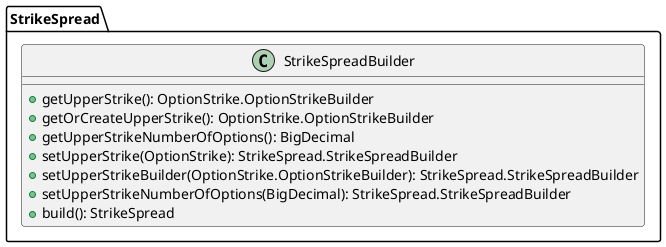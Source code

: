 @startuml

    class StrikeSpread.StrikeSpreadBuilder [[StrikeSpread.StrikeSpreadBuilder.html]] {
        +getUpperStrike(): OptionStrike.OptionStrikeBuilder
        +getOrCreateUpperStrike(): OptionStrike.OptionStrikeBuilder
        +getUpperStrikeNumberOfOptions(): BigDecimal
        +setUpperStrike(OptionStrike): StrikeSpread.StrikeSpreadBuilder
        +setUpperStrikeBuilder(OptionStrike.OptionStrikeBuilder): StrikeSpread.StrikeSpreadBuilder
        +setUpperStrikeNumberOfOptions(BigDecimal): StrikeSpread.StrikeSpreadBuilder
        +build(): StrikeSpread
    }

@enduml
